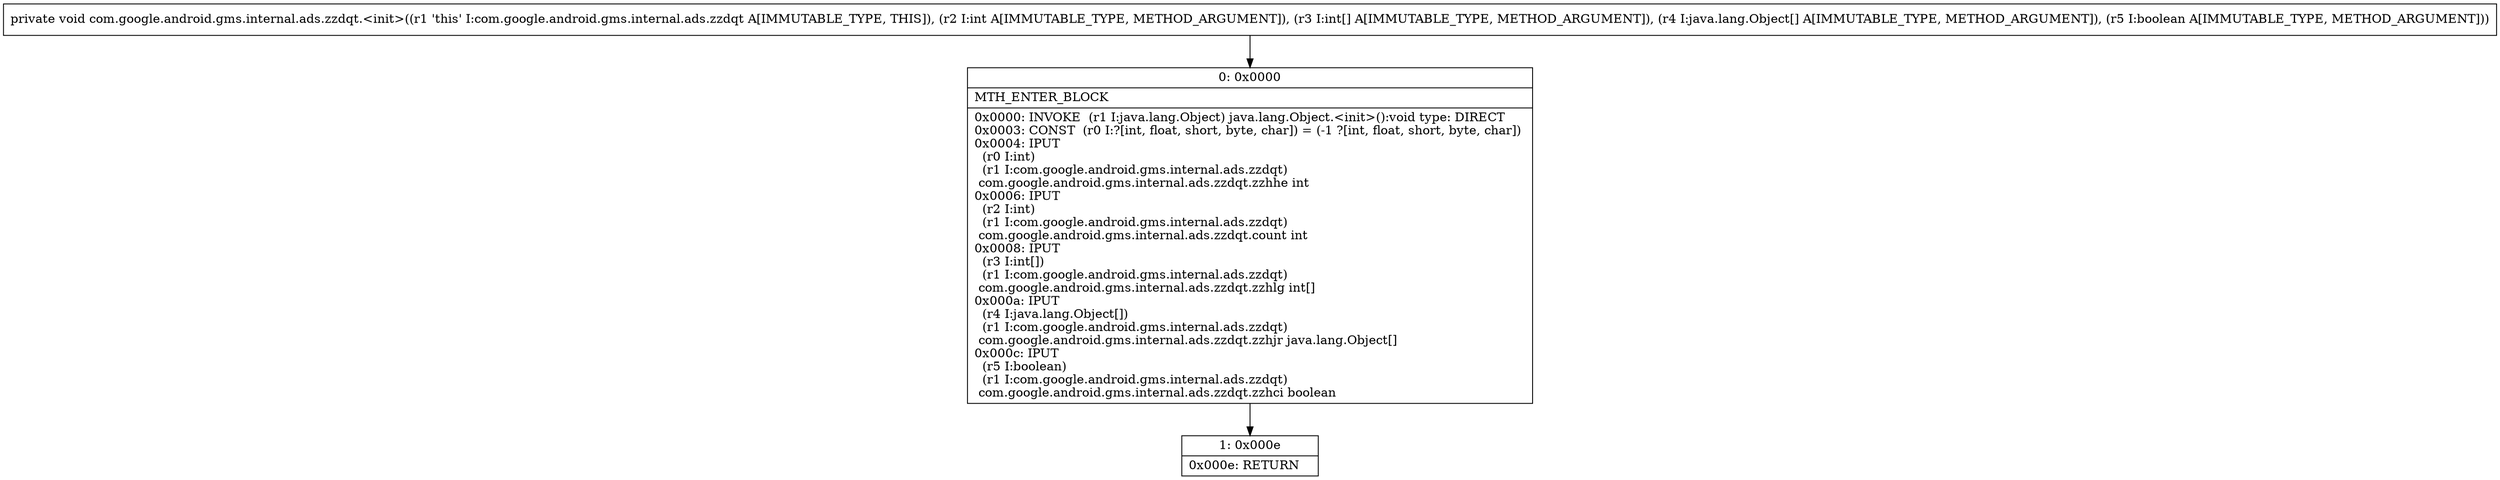 digraph "CFG forcom.google.android.gms.internal.ads.zzdqt.\<init\>(I[I[Ljava\/lang\/Object;Z)V" {
Node_0 [shape=record,label="{0\:\ 0x0000|MTH_ENTER_BLOCK\l|0x0000: INVOKE  (r1 I:java.lang.Object) java.lang.Object.\<init\>():void type: DIRECT \l0x0003: CONST  (r0 I:?[int, float, short, byte, char]) = (\-1 ?[int, float, short, byte, char]) \l0x0004: IPUT  \l  (r0 I:int)\l  (r1 I:com.google.android.gms.internal.ads.zzdqt)\l com.google.android.gms.internal.ads.zzdqt.zzhhe int \l0x0006: IPUT  \l  (r2 I:int)\l  (r1 I:com.google.android.gms.internal.ads.zzdqt)\l com.google.android.gms.internal.ads.zzdqt.count int \l0x0008: IPUT  \l  (r3 I:int[])\l  (r1 I:com.google.android.gms.internal.ads.zzdqt)\l com.google.android.gms.internal.ads.zzdqt.zzhlg int[] \l0x000a: IPUT  \l  (r4 I:java.lang.Object[])\l  (r1 I:com.google.android.gms.internal.ads.zzdqt)\l com.google.android.gms.internal.ads.zzdqt.zzhjr java.lang.Object[] \l0x000c: IPUT  \l  (r5 I:boolean)\l  (r1 I:com.google.android.gms.internal.ads.zzdqt)\l com.google.android.gms.internal.ads.zzdqt.zzhci boolean \l}"];
Node_1 [shape=record,label="{1\:\ 0x000e|0x000e: RETURN   \l}"];
MethodNode[shape=record,label="{private void com.google.android.gms.internal.ads.zzdqt.\<init\>((r1 'this' I:com.google.android.gms.internal.ads.zzdqt A[IMMUTABLE_TYPE, THIS]), (r2 I:int A[IMMUTABLE_TYPE, METHOD_ARGUMENT]), (r3 I:int[] A[IMMUTABLE_TYPE, METHOD_ARGUMENT]), (r4 I:java.lang.Object[] A[IMMUTABLE_TYPE, METHOD_ARGUMENT]), (r5 I:boolean A[IMMUTABLE_TYPE, METHOD_ARGUMENT])) }"];
MethodNode -> Node_0;
Node_0 -> Node_1;
}

